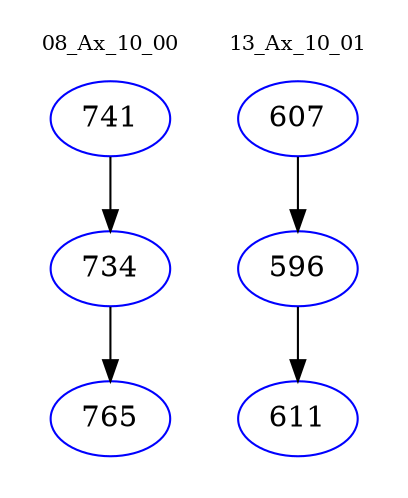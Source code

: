 digraph{
subgraph cluster_0 {
color = white
label = "08_Ax_10_00";
fontsize=10;
T0_741 [label="741", color="blue"]
T0_741 -> T0_734 [color="black"]
T0_734 [label="734", color="blue"]
T0_734 -> T0_765 [color="black"]
T0_765 [label="765", color="blue"]
}
subgraph cluster_1 {
color = white
label = "13_Ax_10_01";
fontsize=10;
T1_607 [label="607", color="blue"]
T1_607 -> T1_596 [color="black"]
T1_596 [label="596", color="blue"]
T1_596 -> T1_611 [color="black"]
T1_611 [label="611", color="blue"]
}
}
